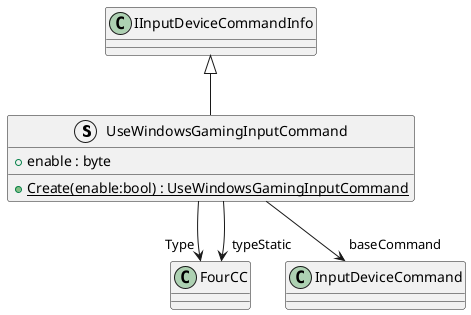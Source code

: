 @startuml
struct UseWindowsGamingInputCommand {
    + enable : byte
    + {static} Create(enable:bool) : UseWindowsGamingInputCommand
}
IInputDeviceCommandInfo <|-- UseWindowsGamingInputCommand
UseWindowsGamingInputCommand --> "Type" FourCC
UseWindowsGamingInputCommand --> "baseCommand" InputDeviceCommand
UseWindowsGamingInputCommand --> "typeStatic" FourCC
@enduml
